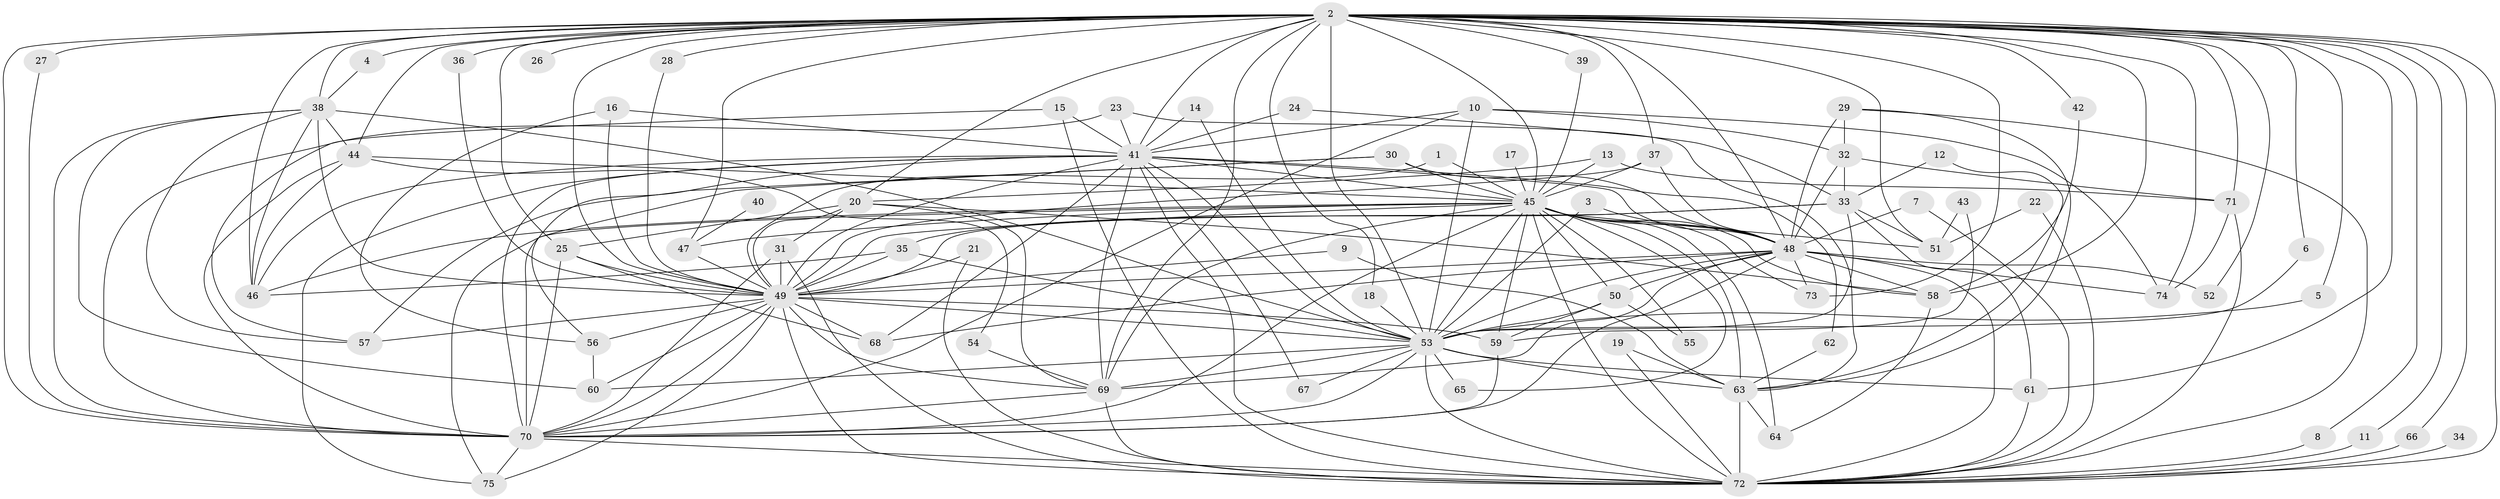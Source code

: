 // original degree distribution, {25: 0.013422818791946308, 29: 0.006711409395973154, 27: 0.006711409395973154, 22: 0.006711409395973154, 13: 0.006711409395973154, 21: 0.006711409395973154, 34: 0.006711409395973154, 23: 0.006711409395973154, 36: 0.006711409395973154, 2: 0.5234899328859061, 3: 0.26174496644295303, 5: 0.04697986577181208, 7: 0.013422818791946308, 6: 0.020134228187919462, 9: 0.006711409395973154, 10: 0.006711409395973154, 4: 0.053691275167785234}
// Generated by graph-tools (version 1.1) at 2025/25/03/09/25 03:25:36]
// undirected, 75 vertices, 211 edges
graph export_dot {
graph [start="1"]
  node [color=gray90,style=filled];
  1;
  2;
  3;
  4;
  5;
  6;
  7;
  8;
  9;
  10;
  11;
  12;
  13;
  14;
  15;
  16;
  17;
  18;
  19;
  20;
  21;
  22;
  23;
  24;
  25;
  26;
  27;
  28;
  29;
  30;
  31;
  32;
  33;
  34;
  35;
  36;
  37;
  38;
  39;
  40;
  41;
  42;
  43;
  44;
  45;
  46;
  47;
  48;
  49;
  50;
  51;
  52;
  53;
  54;
  55;
  56;
  57;
  58;
  59;
  60;
  61;
  62;
  63;
  64;
  65;
  66;
  67;
  68;
  69;
  70;
  71;
  72;
  73;
  74;
  75;
  1 -- 45 [weight=1.0];
  1 -- 49 [weight=1.0];
  2 -- 4 [weight=1.0];
  2 -- 5 [weight=1.0];
  2 -- 6 [weight=1.0];
  2 -- 8 [weight=1.0];
  2 -- 11 [weight=1.0];
  2 -- 18 [weight=1.0];
  2 -- 20 [weight=1.0];
  2 -- 25 [weight=2.0];
  2 -- 26 [weight=1.0];
  2 -- 27 [weight=1.0];
  2 -- 28 [weight=1.0];
  2 -- 36 [weight=1.0];
  2 -- 37 [weight=1.0];
  2 -- 38 [weight=1.0];
  2 -- 39 [weight=1.0];
  2 -- 41 [weight=2.0];
  2 -- 42 [weight=1.0];
  2 -- 44 [weight=1.0];
  2 -- 45 [weight=2.0];
  2 -- 46 [weight=1.0];
  2 -- 47 [weight=1.0];
  2 -- 48 [weight=2.0];
  2 -- 49 [weight=2.0];
  2 -- 51 [weight=2.0];
  2 -- 52 [weight=1.0];
  2 -- 53 [weight=3.0];
  2 -- 58 [weight=1.0];
  2 -- 61 [weight=1.0];
  2 -- 66 [weight=1.0];
  2 -- 69 [weight=3.0];
  2 -- 70 [weight=4.0];
  2 -- 71 [weight=2.0];
  2 -- 72 [weight=2.0];
  2 -- 73 [weight=1.0];
  2 -- 74 [weight=1.0];
  3 -- 48 [weight=1.0];
  3 -- 53 [weight=1.0];
  4 -- 38 [weight=1.0];
  5 -- 53 [weight=1.0];
  6 -- 53 [weight=1.0];
  7 -- 48 [weight=1.0];
  7 -- 72 [weight=1.0];
  8 -- 72 [weight=1.0];
  9 -- 49 [weight=2.0];
  9 -- 63 [weight=1.0];
  10 -- 32 [weight=1.0];
  10 -- 41 [weight=1.0];
  10 -- 53 [weight=1.0];
  10 -- 70 [weight=1.0];
  10 -- 74 [weight=1.0];
  11 -- 72 [weight=1.0];
  12 -- 33 [weight=1.0];
  12 -- 63 [weight=1.0];
  13 -- 20 [weight=1.0];
  13 -- 45 [weight=1.0];
  13 -- 71 [weight=1.0];
  14 -- 41 [weight=1.0];
  14 -- 53 [weight=1.0];
  15 -- 41 [weight=1.0];
  15 -- 57 [weight=1.0];
  15 -- 72 [weight=1.0];
  16 -- 41 [weight=1.0];
  16 -- 49 [weight=1.0];
  16 -- 56 [weight=1.0];
  17 -- 45 [weight=1.0];
  18 -- 53 [weight=1.0];
  19 -- 63 [weight=1.0];
  19 -- 72 [weight=1.0];
  20 -- 25 [weight=1.0];
  20 -- 31 [weight=1.0];
  20 -- 49 [weight=1.0];
  20 -- 58 [weight=1.0];
  20 -- 69 [weight=1.0];
  21 -- 49 [weight=1.0];
  21 -- 72 [weight=1.0];
  22 -- 51 [weight=1.0];
  22 -- 72 [weight=1.0];
  23 -- 41 [weight=1.0];
  23 -- 63 [weight=1.0];
  23 -- 70 [weight=2.0];
  24 -- 33 [weight=1.0];
  24 -- 41 [weight=1.0];
  25 -- 49 [weight=1.0];
  25 -- 68 [weight=1.0];
  25 -- 70 [weight=1.0];
  27 -- 70 [weight=1.0];
  28 -- 49 [weight=1.0];
  29 -- 32 [weight=1.0];
  29 -- 48 [weight=1.0];
  29 -- 63 [weight=1.0];
  29 -- 72 [weight=1.0];
  30 -- 45 [weight=1.0];
  30 -- 48 [weight=1.0];
  30 -- 57 [weight=1.0];
  30 -- 70 [weight=1.0];
  31 -- 49 [weight=2.0];
  31 -- 70 [weight=1.0];
  31 -- 72 [weight=1.0];
  32 -- 33 [weight=1.0];
  32 -- 48 [weight=1.0];
  32 -- 71 [weight=1.0];
  33 -- 35 [weight=1.0];
  33 -- 49 [weight=1.0];
  33 -- 51 [weight=1.0];
  33 -- 53 [weight=2.0];
  33 -- 61 [weight=1.0];
  34 -- 72 [weight=2.0];
  35 -- 46 [weight=1.0];
  35 -- 49 [weight=1.0];
  35 -- 53 [weight=1.0];
  36 -- 49 [weight=1.0];
  37 -- 45 [weight=1.0];
  37 -- 48 [weight=1.0];
  37 -- 49 [weight=1.0];
  38 -- 44 [weight=1.0];
  38 -- 46 [weight=1.0];
  38 -- 49 [weight=1.0];
  38 -- 53 [weight=1.0];
  38 -- 57 [weight=1.0];
  38 -- 60 [weight=1.0];
  38 -- 70 [weight=1.0];
  39 -- 45 [weight=1.0];
  40 -- 47 [weight=2.0];
  41 -- 45 [weight=2.0];
  41 -- 46 [weight=1.0];
  41 -- 48 [weight=1.0];
  41 -- 49 [weight=2.0];
  41 -- 53 [weight=1.0];
  41 -- 56 [weight=1.0];
  41 -- 62 [weight=1.0];
  41 -- 67 [weight=1.0];
  41 -- 68 [weight=1.0];
  41 -- 69 [weight=1.0];
  41 -- 70 [weight=1.0];
  41 -- 72 [weight=2.0];
  41 -- 75 [weight=1.0];
  42 -- 58 [weight=1.0];
  43 -- 51 [weight=1.0];
  43 -- 59 [weight=1.0];
  44 -- 45 [weight=1.0];
  44 -- 46 [weight=2.0];
  44 -- 54 [weight=1.0];
  44 -- 70 [weight=1.0];
  45 -- 46 [weight=1.0];
  45 -- 47 [weight=2.0];
  45 -- 48 [weight=2.0];
  45 -- 49 [weight=1.0];
  45 -- 50 [weight=1.0];
  45 -- 51 [weight=1.0];
  45 -- 53 [weight=3.0];
  45 -- 55 [weight=1.0];
  45 -- 58 [weight=1.0];
  45 -- 59 [weight=2.0];
  45 -- 63 [weight=1.0];
  45 -- 64 [weight=1.0];
  45 -- 65 [weight=1.0];
  45 -- 69 [weight=1.0];
  45 -- 70 [weight=1.0];
  45 -- 72 [weight=1.0];
  45 -- 73 [weight=1.0];
  45 -- 75 [weight=1.0];
  47 -- 49 [weight=1.0];
  48 -- 49 [weight=1.0];
  48 -- 50 [weight=1.0];
  48 -- 52 [weight=1.0];
  48 -- 53 [weight=1.0];
  48 -- 58 [weight=1.0];
  48 -- 68 [weight=1.0];
  48 -- 69 [weight=1.0];
  48 -- 70 [weight=1.0];
  48 -- 72 [weight=1.0];
  48 -- 73 [weight=1.0];
  48 -- 74 [weight=1.0];
  49 -- 53 [weight=1.0];
  49 -- 56 [weight=1.0];
  49 -- 57 [weight=1.0];
  49 -- 59 [weight=1.0];
  49 -- 60 [weight=1.0];
  49 -- 68 [weight=1.0];
  49 -- 69 [weight=1.0];
  49 -- 70 [weight=1.0];
  49 -- 72 [weight=2.0];
  49 -- 75 [weight=1.0];
  50 -- 53 [weight=1.0];
  50 -- 55 [weight=1.0];
  50 -- 59 [weight=1.0];
  53 -- 60 [weight=1.0];
  53 -- 61 [weight=1.0];
  53 -- 63 [weight=1.0];
  53 -- 65 [weight=1.0];
  53 -- 67 [weight=1.0];
  53 -- 69 [weight=1.0];
  53 -- 70 [weight=1.0];
  53 -- 72 [weight=1.0];
  54 -- 69 [weight=1.0];
  56 -- 60 [weight=1.0];
  58 -- 64 [weight=1.0];
  59 -- 70 [weight=2.0];
  61 -- 72 [weight=1.0];
  62 -- 63 [weight=1.0];
  63 -- 64 [weight=1.0];
  63 -- 72 [weight=1.0];
  66 -- 72 [weight=1.0];
  69 -- 70 [weight=1.0];
  69 -- 72 [weight=2.0];
  70 -- 72 [weight=1.0];
  70 -- 75 [weight=1.0];
  71 -- 72 [weight=1.0];
  71 -- 74 [weight=1.0];
}
